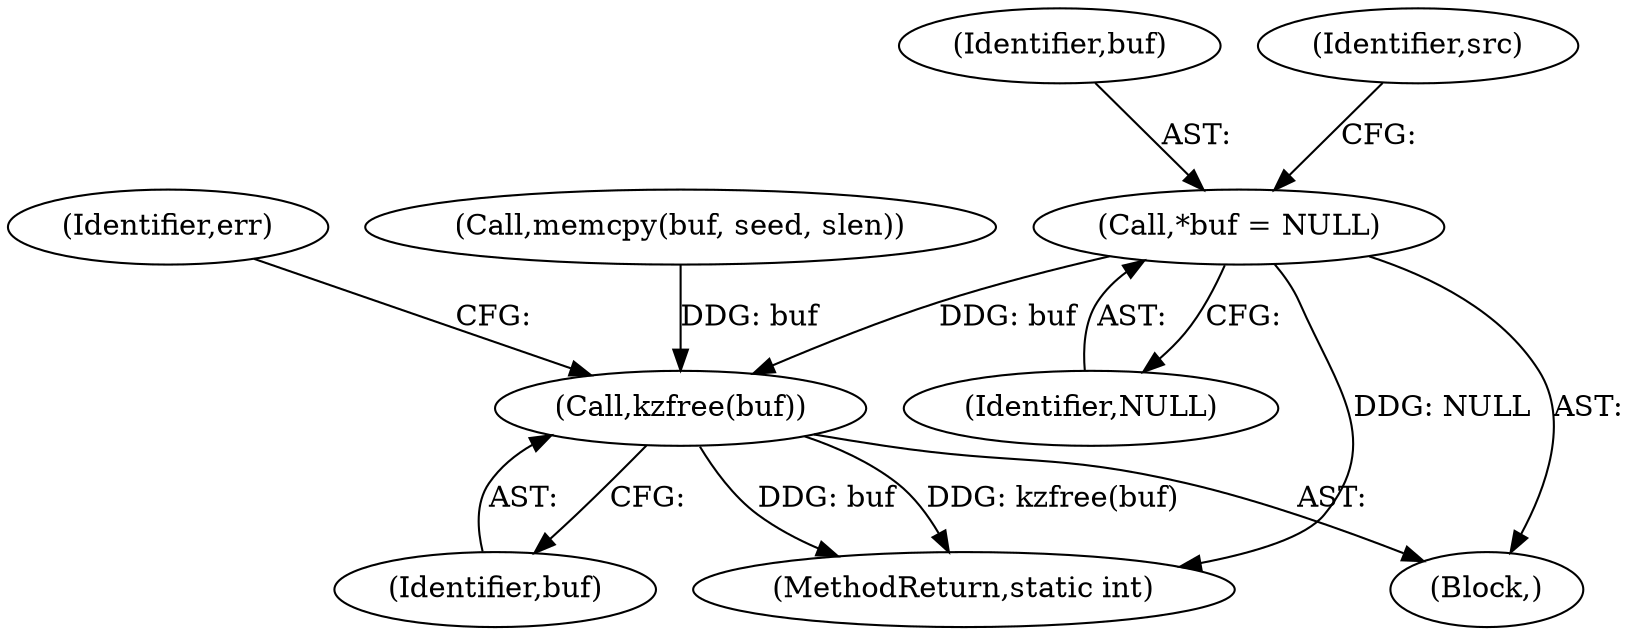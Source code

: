 digraph "1_linux_94f1bb15bed84ad6c893916b7e7b9db6f1d7eec6_3@pointer" {
"1000106" [label="(Call,*buf = NULL)"];
"1000143" [label="(Call,kzfree(buf))"];
"1000130" [label="(Call,memcpy(buf, seed, slen))"];
"1000107" [label="(Identifier,buf)"];
"1000104" [label="(Block,)"];
"1000143" [label="(Call,kzfree(buf))"];
"1000111" [label="(Identifier,src)"];
"1000106" [label="(Call,*buf = NULL)"];
"1000108" [label="(Identifier,NULL)"];
"1000147" [label="(MethodReturn,static int)"];
"1000146" [label="(Identifier,err)"];
"1000144" [label="(Identifier,buf)"];
"1000106" -> "1000104"  [label="AST: "];
"1000106" -> "1000108"  [label="CFG: "];
"1000107" -> "1000106"  [label="AST: "];
"1000108" -> "1000106"  [label="AST: "];
"1000111" -> "1000106"  [label="CFG: "];
"1000106" -> "1000147"  [label="DDG: NULL"];
"1000106" -> "1000143"  [label="DDG: buf"];
"1000143" -> "1000104"  [label="AST: "];
"1000143" -> "1000144"  [label="CFG: "];
"1000144" -> "1000143"  [label="AST: "];
"1000146" -> "1000143"  [label="CFG: "];
"1000143" -> "1000147"  [label="DDG: buf"];
"1000143" -> "1000147"  [label="DDG: kzfree(buf)"];
"1000130" -> "1000143"  [label="DDG: buf"];
}
